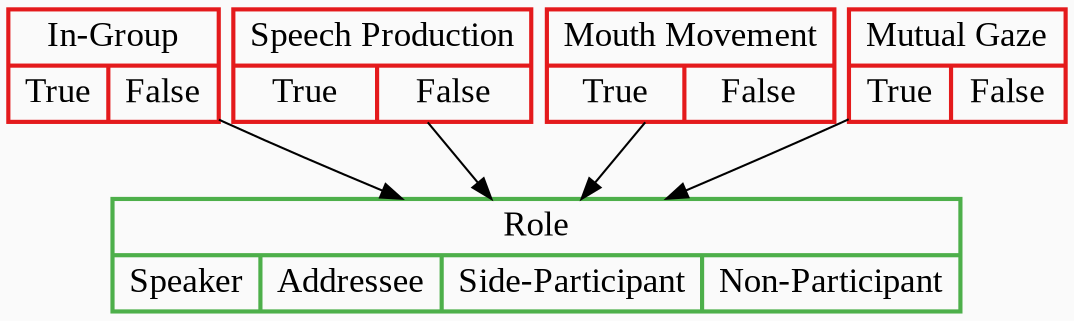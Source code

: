 digraph
{
  rankdir=TD
  //concentrate=true
  nodesep=0.1
  bgcolor="gray98"
  // Define the nodes
  // colors: "#E41A1C" "#377EB8" "#4DAF4A" "#984EA3" "#FF7F00" "#FFFF33" "#A65628"

  role [fontname="Liberation Serif",fontsize=17,style="bold", color="#4DAF4A", fillcolor="white", shape="record", label="{Role|{Speaker|Addressee|Side-Participant|Non-Participant}}" ]
  ig   [fontname="Liberation Serif",fontsize=17,style="bold", color="#E41A1C", fillcolor="white", shape="record", label="{In-Group|{True|False}}",          ]
  sp   [fontname="Liberation Serif",fontsize=17,style="bold", color="#E41A1C", fillcolor="white", shape="record", label="{Speech Production|{True|False}}", ]
  mm   [fontname="Liberation Serif",fontsize=17,style="bold", color="#E41A1C", fillcolor="white", shape="record", label="{Mouth Movement|{True|False}}",    ]
  mg   [fontname="Liberation Serif",fontsize=17,style="bold", color="#E41A1C", fillcolor="white", shape="record", label="{Mutual Gaze|{True|False}}",       ]

  // rule model
  mm -> role
  sp -> role
  mg -> role
  ig -> role

}
